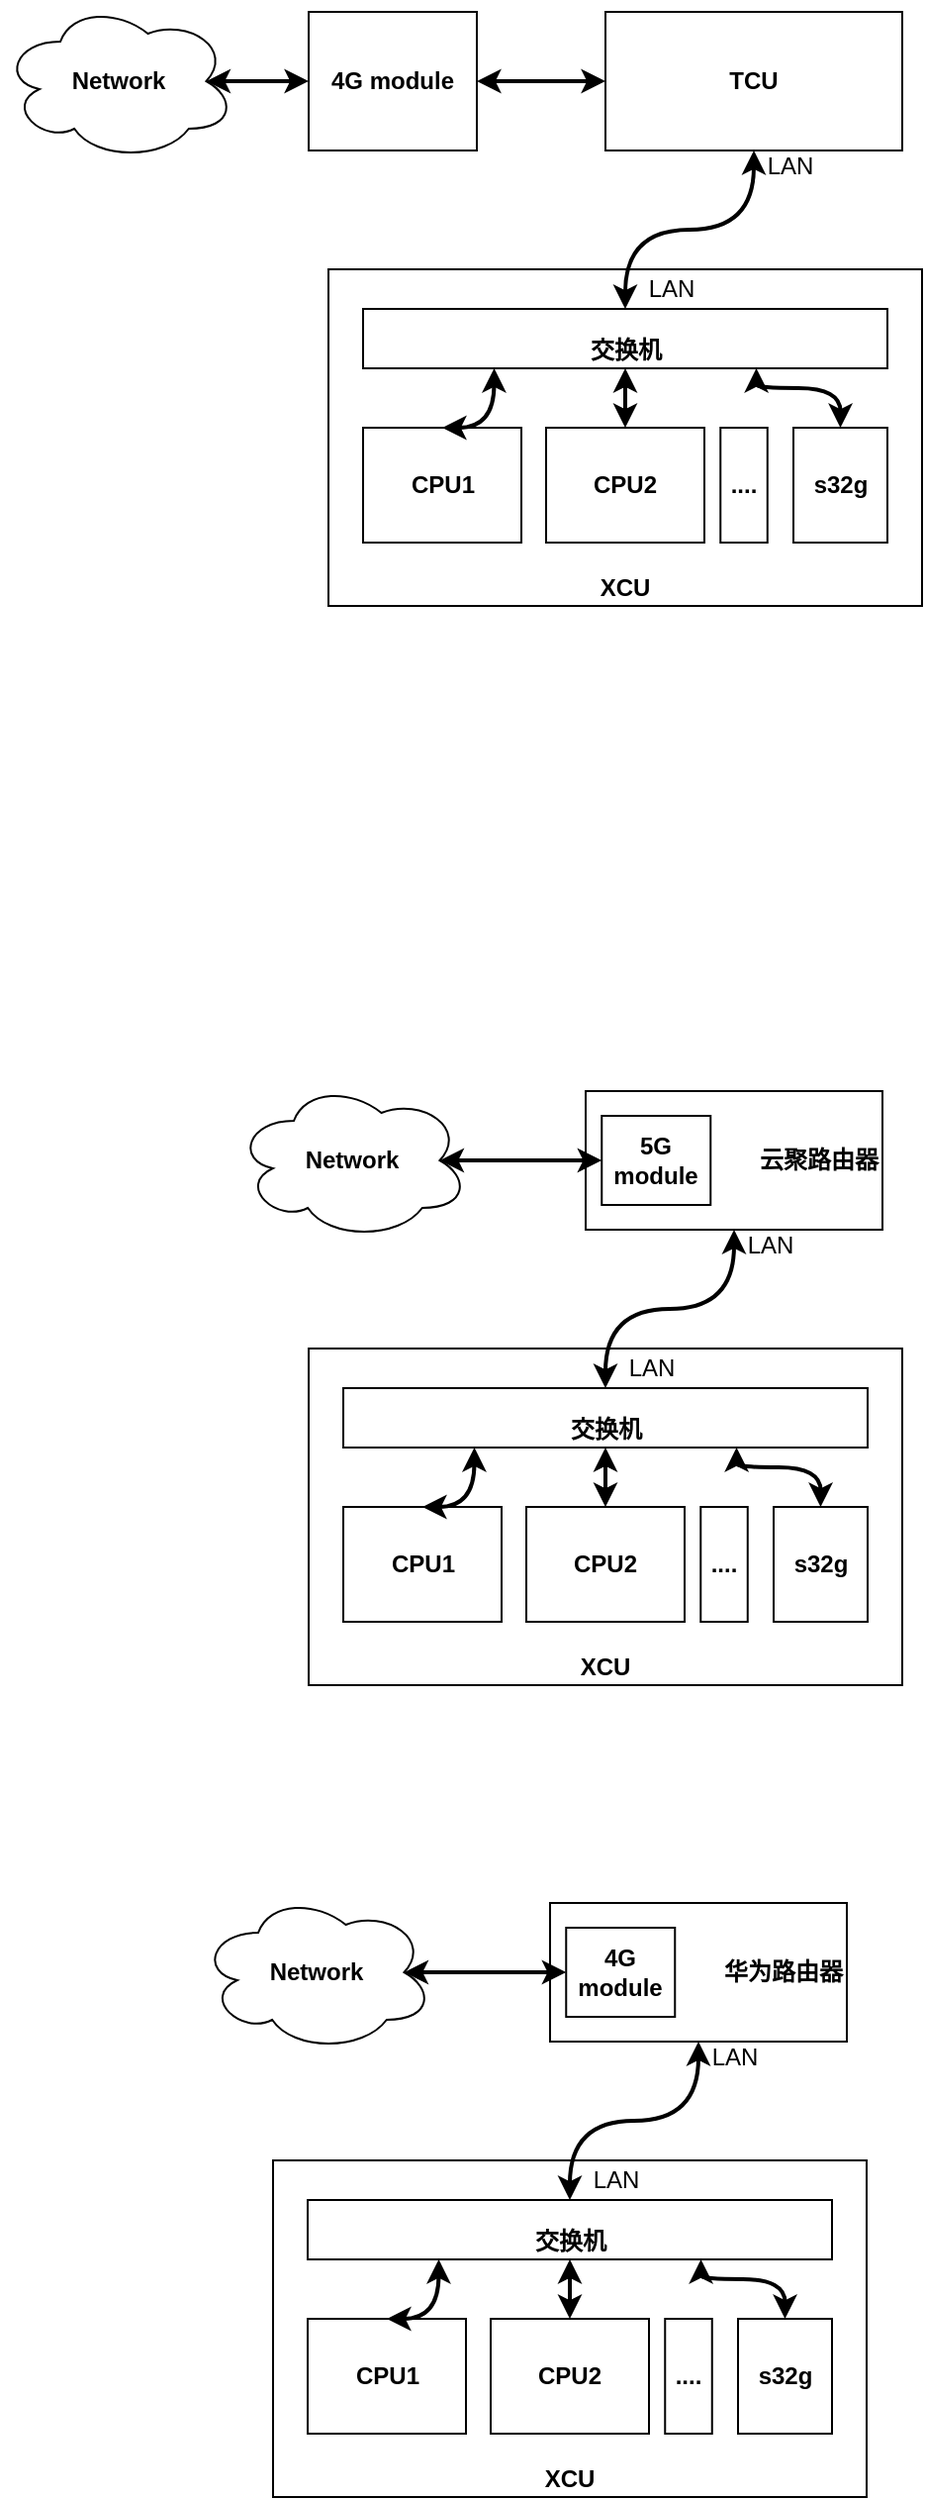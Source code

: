 <mxfile version="21.1.2" type="device">
  <diagram name="第 1 页" id="UdvuwOFqL4fXtS-l6Lkx">
    <mxGraphModel dx="1775" dy="-85" grid="1" gridSize="10" guides="1" tooltips="1" connect="1" arrows="1" fold="1" page="1" pageScale="1" pageWidth="827" pageHeight="1169" math="0" shadow="0">
      <root>
        <mxCell id="0" />
        <mxCell id="1" parent="0" />
        <mxCell id="Vnfz4GOKr3EmYva8zlaA-1" value="TCU" style="rounded=0;whiteSpace=wrap;html=1;fontStyle=1" parent="1" vertex="1">
          <mxGeometry x="375" y="1250" width="150" height="70" as="geometry" />
        </mxCell>
        <mxCell id="Vnfz4GOKr3EmYva8zlaA-2" value="XCU" style="rounded=0;whiteSpace=wrap;html=1;verticalAlign=bottom;fontStyle=1" parent="1" vertex="1">
          <mxGeometry x="235" y="1380" width="300" height="170" as="geometry" />
        </mxCell>
        <mxCell id="Vnfz4GOKr3EmYva8zlaA-3" value="CPU1" style="rounded=0;whiteSpace=wrap;html=1;fontStyle=1" parent="1" vertex="1">
          <mxGeometry x="252.5" y="1460" width="80" height="58" as="geometry" />
        </mxCell>
        <mxCell id="Vnfz4GOKr3EmYva8zlaA-4" style="edgeStyle=orthogonalEdgeStyle;curved=1;rounded=0;orthogonalLoop=1;jettySize=auto;html=1;exitX=0.5;exitY=0;exitDx=0;exitDy=0;startArrow=classic;startFill=1;strokeWidth=2;" parent="1" source="Vnfz4GOKr3EmYva8zlaA-5" target="Vnfz4GOKr3EmYva8zlaA-6" edge="1">
          <mxGeometry relative="1" as="geometry" />
        </mxCell>
        <mxCell id="Vnfz4GOKr3EmYva8zlaA-5" value="CPU2" style="rounded=0;whiteSpace=wrap;html=1;fontStyle=1" parent="1" vertex="1">
          <mxGeometry x="345" y="1460" width="80" height="58" as="geometry" />
        </mxCell>
        <mxCell id="Vnfz4GOKr3EmYva8zlaA-6" value="交换机" style="rounded=0;whiteSpace=wrap;html=1;verticalAlign=bottom;fontStyle=1" parent="1" vertex="1">
          <mxGeometry x="252.5" y="1400" width="265" height="30" as="geometry" />
        </mxCell>
        <mxCell id="Vnfz4GOKr3EmYva8zlaA-7" style="edgeStyle=orthogonalEdgeStyle;curved=1;rounded=0;orthogonalLoop=1;jettySize=auto;html=1;exitX=0.875;exitY=0.5;exitDx=0;exitDy=0;exitPerimeter=0;startArrow=classic;startFill=1;strokeWidth=2;" parent="1" source="Vnfz4GOKr3EmYva8zlaA-8" target="Vnfz4GOKr3EmYva8zlaA-12" edge="1">
          <mxGeometry relative="1" as="geometry" />
        </mxCell>
        <mxCell id="Vnfz4GOKr3EmYva8zlaA-8" value="Network" style="ellipse;shape=cloud;whiteSpace=wrap;html=1;fontStyle=1" parent="1" vertex="1">
          <mxGeometry x="70" y="1245" width="118" height="80" as="geometry" />
        </mxCell>
        <mxCell id="Vnfz4GOKr3EmYva8zlaA-9" style="edgeStyle=orthogonalEdgeStyle;curved=1;rounded=0;orthogonalLoop=1;jettySize=auto;html=1;exitX=0.5;exitY=0;exitDx=0;exitDy=0;entryX=0.75;entryY=1;entryDx=0;entryDy=0;startArrow=classic;startFill=1;strokeWidth=2;" parent="1" source="Vnfz4GOKr3EmYva8zlaA-10" target="Vnfz4GOKr3EmYva8zlaA-6" edge="1">
          <mxGeometry relative="1" as="geometry">
            <Array as="points">
              <mxPoint x="494" y="1440" />
              <mxPoint x="451" y="1440" />
            </Array>
          </mxGeometry>
        </mxCell>
        <mxCell id="Vnfz4GOKr3EmYva8zlaA-10" value="s32g" style="rounded=0;whiteSpace=wrap;html=1;fontStyle=1" parent="1" vertex="1">
          <mxGeometry x="470" y="1460" width="47.5" height="58" as="geometry" />
        </mxCell>
        <mxCell id="Vnfz4GOKr3EmYva8zlaA-11" style="edgeStyle=orthogonalEdgeStyle;curved=1;rounded=0;orthogonalLoop=1;jettySize=auto;html=1;exitX=1;exitY=0.5;exitDx=0;exitDy=0;startArrow=classic;startFill=1;strokeWidth=2;" parent="1" source="Vnfz4GOKr3EmYva8zlaA-12" target="Vnfz4GOKr3EmYva8zlaA-1" edge="1">
          <mxGeometry relative="1" as="geometry" />
        </mxCell>
        <mxCell id="Vnfz4GOKr3EmYva8zlaA-12" value="4G module" style="rounded=0;whiteSpace=wrap;html=1;fontStyle=1" parent="1" vertex="1">
          <mxGeometry x="225" y="1250" width="85" height="70" as="geometry" />
        </mxCell>
        <mxCell id="Vnfz4GOKr3EmYva8zlaA-13" style="edgeStyle=orthogonalEdgeStyle;curved=1;rounded=0;orthogonalLoop=1;jettySize=auto;html=1;exitX=0.5;exitY=1;exitDx=0;exitDy=0;startArrow=classic;startFill=1;strokeWidth=2;" parent="1" source="Vnfz4GOKr3EmYva8zlaA-1" target="Vnfz4GOKr3EmYva8zlaA-6" edge="1">
          <mxGeometry relative="1" as="geometry" />
        </mxCell>
        <mxCell id="Vnfz4GOKr3EmYva8zlaA-14" value="...." style="rounded=0;whiteSpace=wrap;html=1;fontStyle=1" parent="1" vertex="1">
          <mxGeometry x="433.13" y="1460" width="23.75" height="58" as="geometry" />
        </mxCell>
        <mxCell id="Vnfz4GOKr3EmYva8zlaA-15" style="edgeStyle=orthogonalEdgeStyle;curved=1;rounded=0;orthogonalLoop=1;jettySize=auto;html=1;exitX=0.5;exitY=0;exitDx=0;exitDy=0;entryX=0.25;entryY=1;entryDx=0;entryDy=0;startArrow=classic;startFill=1;strokeWidth=2;" parent="1" source="Vnfz4GOKr3EmYva8zlaA-3" target="Vnfz4GOKr3EmYva8zlaA-6" edge="1">
          <mxGeometry relative="1" as="geometry" />
        </mxCell>
        <mxCell id="Vnfz4GOKr3EmYva8zlaA-16" value="LAN" style="text;html=1;align=center;verticalAlign=middle;resizable=0;points=[];autosize=1;strokeColor=none;fillColor=none;" parent="1" vertex="1">
          <mxGeometry x="383.13" y="1375" width="50" height="30" as="geometry" />
        </mxCell>
        <mxCell id="Vnfz4GOKr3EmYva8zlaA-17" value="LAN" style="text;html=1;align=center;verticalAlign=middle;resizable=0;points=[];autosize=1;strokeColor=none;fillColor=none;" parent="1" vertex="1">
          <mxGeometry x="443" y="1313" width="50" height="30" as="geometry" />
        </mxCell>
        <mxCell id="JrmZfhJUXPN1UeCV6pCf-1" value="云聚路由器" style="rounded=0;whiteSpace=wrap;html=1;fontStyle=1;align=right;" vertex="1" parent="1">
          <mxGeometry x="365" y="1795" width="150" height="70" as="geometry" />
        </mxCell>
        <mxCell id="JrmZfhJUXPN1UeCV6pCf-2" value="XCU" style="rounded=0;whiteSpace=wrap;html=1;verticalAlign=bottom;fontStyle=1" vertex="1" parent="1">
          <mxGeometry x="225" y="1925" width="300" height="170" as="geometry" />
        </mxCell>
        <mxCell id="JrmZfhJUXPN1UeCV6pCf-3" value="CPU1" style="rounded=0;whiteSpace=wrap;html=1;fontStyle=1" vertex="1" parent="1">
          <mxGeometry x="242.5" y="2005" width="80" height="58" as="geometry" />
        </mxCell>
        <mxCell id="JrmZfhJUXPN1UeCV6pCf-4" style="edgeStyle=orthogonalEdgeStyle;curved=1;rounded=0;orthogonalLoop=1;jettySize=auto;html=1;exitX=0.5;exitY=0;exitDx=0;exitDy=0;startArrow=classic;startFill=1;strokeWidth=2;" edge="1" parent="1" source="JrmZfhJUXPN1UeCV6pCf-5" target="JrmZfhJUXPN1UeCV6pCf-6">
          <mxGeometry relative="1" as="geometry" />
        </mxCell>
        <mxCell id="JrmZfhJUXPN1UeCV6pCf-5" value="CPU2" style="rounded=0;whiteSpace=wrap;html=1;fontStyle=1" vertex="1" parent="1">
          <mxGeometry x="335" y="2005" width="80" height="58" as="geometry" />
        </mxCell>
        <mxCell id="JrmZfhJUXPN1UeCV6pCf-6" value="交换机" style="rounded=0;whiteSpace=wrap;html=1;verticalAlign=bottom;fontStyle=1" vertex="1" parent="1">
          <mxGeometry x="242.5" y="1945" width="265" height="30" as="geometry" />
        </mxCell>
        <mxCell id="JrmZfhJUXPN1UeCV6pCf-7" style="edgeStyle=orthogonalEdgeStyle;curved=1;rounded=0;orthogonalLoop=1;jettySize=auto;html=1;exitX=0.875;exitY=0.5;exitDx=0;exitDy=0;exitPerimeter=0;startArrow=classic;startFill=1;strokeWidth=2;" edge="1" parent="1" source="JrmZfhJUXPN1UeCV6pCf-8" target="JrmZfhJUXPN1UeCV6pCf-12">
          <mxGeometry relative="1" as="geometry" />
        </mxCell>
        <mxCell id="JrmZfhJUXPN1UeCV6pCf-8" value="Network" style="ellipse;shape=cloud;whiteSpace=wrap;html=1;fontStyle=1" vertex="1" parent="1">
          <mxGeometry x="188" y="1790" width="118" height="80" as="geometry" />
        </mxCell>
        <mxCell id="JrmZfhJUXPN1UeCV6pCf-9" style="edgeStyle=orthogonalEdgeStyle;curved=1;rounded=0;orthogonalLoop=1;jettySize=auto;html=1;exitX=0.5;exitY=0;exitDx=0;exitDy=0;entryX=0.75;entryY=1;entryDx=0;entryDy=0;startArrow=classic;startFill=1;strokeWidth=2;" edge="1" parent="1" source="JrmZfhJUXPN1UeCV6pCf-10" target="JrmZfhJUXPN1UeCV6pCf-6">
          <mxGeometry relative="1" as="geometry">
            <Array as="points">
              <mxPoint x="484" y="1985" />
              <mxPoint x="441" y="1985" />
            </Array>
          </mxGeometry>
        </mxCell>
        <mxCell id="JrmZfhJUXPN1UeCV6pCf-10" value="s32g" style="rounded=0;whiteSpace=wrap;html=1;fontStyle=1" vertex="1" parent="1">
          <mxGeometry x="460" y="2005" width="47.5" height="58" as="geometry" />
        </mxCell>
        <mxCell id="JrmZfhJUXPN1UeCV6pCf-12" value="5G module" style="rounded=0;whiteSpace=wrap;html=1;fontStyle=1" vertex="1" parent="1">
          <mxGeometry x="373.13" y="1807.5" width="55" height="45" as="geometry" />
        </mxCell>
        <mxCell id="JrmZfhJUXPN1UeCV6pCf-13" style="edgeStyle=orthogonalEdgeStyle;curved=1;rounded=0;orthogonalLoop=1;jettySize=auto;html=1;exitX=0.5;exitY=1;exitDx=0;exitDy=0;startArrow=classic;startFill=1;strokeWidth=2;" edge="1" parent="1" source="JrmZfhJUXPN1UeCV6pCf-1" target="JrmZfhJUXPN1UeCV6pCf-6">
          <mxGeometry relative="1" as="geometry" />
        </mxCell>
        <mxCell id="JrmZfhJUXPN1UeCV6pCf-14" value="...." style="rounded=0;whiteSpace=wrap;html=1;fontStyle=1" vertex="1" parent="1">
          <mxGeometry x="423.13" y="2005" width="23.75" height="58" as="geometry" />
        </mxCell>
        <mxCell id="JrmZfhJUXPN1UeCV6pCf-15" style="edgeStyle=orthogonalEdgeStyle;curved=1;rounded=0;orthogonalLoop=1;jettySize=auto;html=1;exitX=0.5;exitY=0;exitDx=0;exitDy=0;entryX=0.25;entryY=1;entryDx=0;entryDy=0;startArrow=classic;startFill=1;strokeWidth=2;" edge="1" parent="1" source="JrmZfhJUXPN1UeCV6pCf-3" target="JrmZfhJUXPN1UeCV6pCf-6">
          <mxGeometry relative="1" as="geometry" />
        </mxCell>
        <mxCell id="JrmZfhJUXPN1UeCV6pCf-16" value="LAN" style="text;html=1;align=center;verticalAlign=middle;resizable=0;points=[];autosize=1;strokeColor=none;fillColor=none;" vertex="1" parent="1">
          <mxGeometry x="373.13" y="1920" width="50" height="30" as="geometry" />
        </mxCell>
        <mxCell id="JrmZfhJUXPN1UeCV6pCf-17" value="LAN" style="text;html=1;align=center;verticalAlign=middle;resizable=0;points=[];autosize=1;strokeColor=none;fillColor=none;" vertex="1" parent="1">
          <mxGeometry x="433" y="1858" width="50" height="30" as="geometry" />
        </mxCell>
        <mxCell id="JrmZfhJUXPN1UeCV6pCf-19" value="华为路由器" style="rounded=0;whiteSpace=wrap;html=1;fontStyle=1;align=right;" vertex="1" parent="1">
          <mxGeometry x="347" y="2205" width="150" height="70" as="geometry" />
        </mxCell>
        <mxCell id="JrmZfhJUXPN1UeCV6pCf-20" value="XCU" style="rounded=0;whiteSpace=wrap;html=1;verticalAlign=bottom;fontStyle=1" vertex="1" parent="1">
          <mxGeometry x="207" y="2335" width="300" height="170" as="geometry" />
        </mxCell>
        <mxCell id="JrmZfhJUXPN1UeCV6pCf-21" value="CPU1" style="rounded=0;whiteSpace=wrap;html=1;fontStyle=1" vertex="1" parent="1">
          <mxGeometry x="224.5" y="2415" width="80" height="58" as="geometry" />
        </mxCell>
        <mxCell id="JrmZfhJUXPN1UeCV6pCf-22" style="edgeStyle=orthogonalEdgeStyle;curved=1;rounded=0;orthogonalLoop=1;jettySize=auto;html=1;exitX=0.5;exitY=0;exitDx=0;exitDy=0;startArrow=classic;startFill=1;strokeWidth=2;" edge="1" parent="1" source="JrmZfhJUXPN1UeCV6pCf-23" target="JrmZfhJUXPN1UeCV6pCf-24">
          <mxGeometry relative="1" as="geometry" />
        </mxCell>
        <mxCell id="JrmZfhJUXPN1UeCV6pCf-23" value="CPU2" style="rounded=0;whiteSpace=wrap;html=1;fontStyle=1" vertex="1" parent="1">
          <mxGeometry x="317" y="2415" width="80" height="58" as="geometry" />
        </mxCell>
        <mxCell id="JrmZfhJUXPN1UeCV6pCf-24" value="交换机" style="rounded=0;whiteSpace=wrap;html=1;verticalAlign=bottom;fontStyle=1" vertex="1" parent="1">
          <mxGeometry x="224.5" y="2355" width="265" height="30" as="geometry" />
        </mxCell>
        <mxCell id="JrmZfhJUXPN1UeCV6pCf-25" style="edgeStyle=orthogonalEdgeStyle;curved=1;rounded=0;orthogonalLoop=1;jettySize=auto;html=1;exitX=0.875;exitY=0.5;exitDx=0;exitDy=0;exitPerimeter=0;startArrow=classic;startFill=1;strokeWidth=2;" edge="1" parent="1" source="JrmZfhJUXPN1UeCV6pCf-26" target="JrmZfhJUXPN1UeCV6pCf-29">
          <mxGeometry relative="1" as="geometry" />
        </mxCell>
        <mxCell id="JrmZfhJUXPN1UeCV6pCf-26" value="Network" style="ellipse;shape=cloud;whiteSpace=wrap;html=1;fontStyle=1" vertex="1" parent="1">
          <mxGeometry x="170" y="2200" width="118" height="80" as="geometry" />
        </mxCell>
        <mxCell id="JrmZfhJUXPN1UeCV6pCf-27" style="edgeStyle=orthogonalEdgeStyle;curved=1;rounded=0;orthogonalLoop=1;jettySize=auto;html=1;exitX=0.5;exitY=0;exitDx=0;exitDy=0;entryX=0.75;entryY=1;entryDx=0;entryDy=0;startArrow=classic;startFill=1;strokeWidth=2;" edge="1" parent="1" source="JrmZfhJUXPN1UeCV6pCf-28" target="JrmZfhJUXPN1UeCV6pCf-24">
          <mxGeometry relative="1" as="geometry">
            <Array as="points">
              <mxPoint x="466" y="2395" />
              <mxPoint x="423" y="2395" />
            </Array>
          </mxGeometry>
        </mxCell>
        <mxCell id="JrmZfhJUXPN1UeCV6pCf-28" value="s32g" style="rounded=0;whiteSpace=wrap;html=1;fontStyle=1" vertex="1" parent="1">
          <mxGeometry x="442" y="2415" width="47.5" height="58" as="geometry" />
        </mxCell>
        <mxCell id="JrmZfhJUXPN1UeCV6pCf-29" value="4G module" style="rounded=0;whiteSpace=wrap;html=1;fontStyle=1" vertex="1" parent="1">
          <mxGeometry x="355.13" y="2217.5" width="55" height="45" as="geometry" />
        </mxCell>
        <mxCell id="JrmZfhJUXPN1UeCV6pCf-30" style="edgeStyle=orthogonalEdgeStyle;curved=1;rounded=0;orthogonalLoop=1;jettySize=auto;html=1;exitX=0.5;exitY=1;exitDx=0;exitDy=0;startArrow=classic;startFill=1;strokeWidth=2;" edge="1" parent="1" source="JrmZfhJUXPN1UeCV6pCf-19" target="JrmZfhJUXPN1UeCV6pCf-24">
          <mxGeometry relative="1" as="geometry" />
        </mxCell>
        <mxCell id="JrmZfhJUXPN1UeCV6pCf-31" value="...." style="rounded=0;whiteSpace=wrap;html=1;fontStyle=1" vertex="1" parent="1">
          <mxGeometry x="405.13" y="2415" width="23.75" height="58" as="geometry" />
        </mxCell>
        <mxCell id="JrmZfhJUXPN1UeCV6pCf-32" style="edgeStyle=orthogonalEdgeStyle;curved=1;rounded=0;orthogonalLoop=1;jettySize=auto;html=1;exitX=0.5;exitY=0;exitDx=0;exitDy=0;entryX=0.25;entryY=1;entryDx=0;entryDy=0;startArrow=classic;startFill=1;strokeWidth=2;" edge="1" parent="1" source="JrmZfhJUXPN1UeCV6pCf-21" target="JrmZfhJUXPN1UeCV6pCf-24">
          <mxGeometry relative="1" as="geometry" />
        </mxCell>
        <mxCell id="JrmZfhJUXPN1UeCV6pCf-33" value="LAN" style="text;html=1;align=center;verticalAlign=middle;resizable=0;points=[];autosize=1;strokeColor=none;fillColor=none;" vertex="1" parent="1">
          <mxGeometry x="355.13" y="2330" width="50" height="30" as="geometry" />
        </mxCell>
        <mxCell id="JrmZfhJUXPN1UeCV6pCf-34" value="LAN" style="text;html=1;align=center;verticalAlign=middle;resizable=0;points=[];autosize=1;strokeColor=none;fillColor=none;" vertex="1" parent="1">
          <mxGeometry x="415" y="2268" width="50" height="30" as="geometry" />
        </mxCell>
      </root>
    </mxGraphModel>
  </diagram>
</mxfile>
